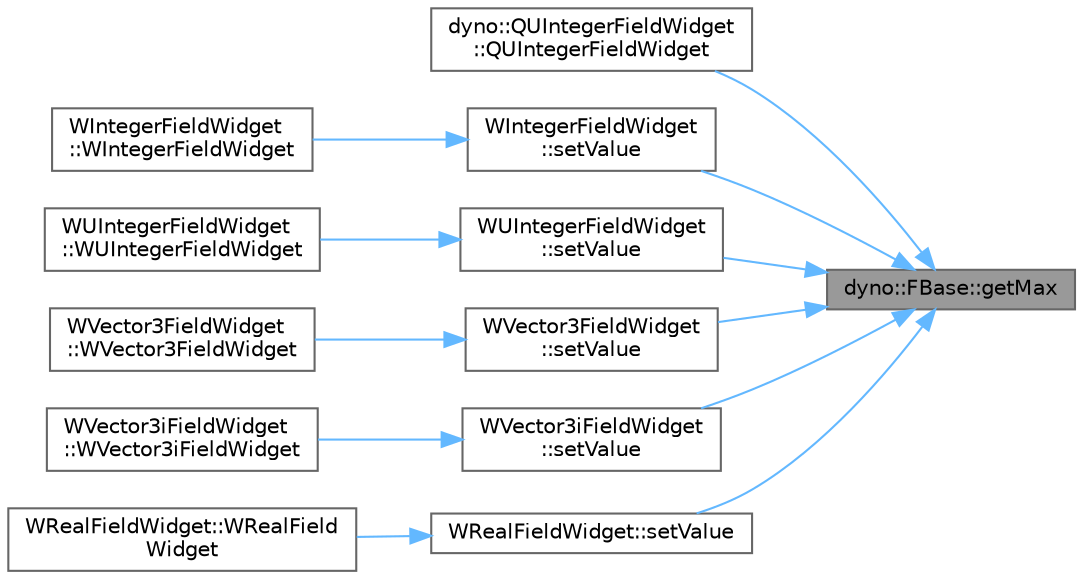 digraph "dyno::FBase::getMax"
{
 // LATEX_PDF_SIZE
  bgcolor="transparent";
  edge [fontname=Helvetica,fontsize=10,labelfontname=Helvetica,labelfontsize=10];
  node [fontname=Helvetica,fontsize=10,shape=box,height=0.2,width=0.4];
  rankdir="RL";
  Node1 [id="Node000001",label="dyno::FBase::getMax",height=0.2,width=0.4,color="gray40", fillcolor="grey60", style="filled", fontcolor="black",tooltip=" "];
  Node1 -> Node2 [id="edge1_Node000001_Node000002",dir="back",color="steelblue1",style="solid",tooltip=" "];
  Node2 [id="Node000002",label="dyno::QUIntegerFieldWidget\l::QUIntegerFieldWidget",height=0.2,width=0.4,color="grey40", fillcolor="white", style="filled",URL="$classdyno_1_1_q_u_integer_field_widget.html#a7ec4f33986fa2ed4169ff4ce4b320bff",tooltip=" "];
  Node1 -> Node3 [id="edge2_Node000001_Node000003",dir="back",color="steelblue1",style="solid",tooltip=" "];
  Node3 [id="Node000003",label="WIntegerFieldWidget\l::setValue",height=0.2,width=0.4,color="grey40", fillcolor="white", style="filled",URL="$class_w_integer_field_widget.html#ad2cb745eacfc740af09626a4462f162e",tooltip=" "];
  Node3 -> Node4 [id="edge3_Node000003_Node000004",dir="back",color="steelblue1",style="solid",tooltip=" "];
  Node4 [id="Node000004",label="WIntegerFieldWidget\l::WIntegerFieldWidget",height=0.2,width=0.4,color="grey40", fillcolor="white", style="filled",URL="$class_w_integer_field_widget.html#a6e329453f94fef4263a35b69edcc4ce3",tooltip=" "];
  Node1 -> Node5 [id="edge4_Node000001_Node000005",dir="back",color="steelblue1",style="solid",tooltip=" "];
  Node5 [id="Node000005",label="WUIntegerFieldWidget\l::setValue",height=0.2,width=0.4,color="grey40", fillcolor="white", style="filled",URL="$class_w_u_integer_field_widget.html#ada1109ead31cd29401687648b39c95d7",tooltip=" "];
  Node5 -> Node6 [id="edge5_Node000005_Node000006",dir="back",color="steelblue1",style="solid",tooltip=" "];
  Node6 [id="Node000006",label="WUIntegerFieldWidget\l::WUIntegerFieldWidget",height=0.2,width=0.4,color="grey40", fillcolor="white", style="filled",URL="$class_w_u_integer_field_widget.html#afe9075f8efae23b0b0ec93a7f2a83cdc",tooltip=" "];
  Node1 -> Node7 [id="edge6_Node000001_Node000007",dir="back",color="steelblue1",style="solid",tooltip=" "];
  Node7 [id="Node000007",label="WVector3FieldWidget\l::setValue",height=0.2,width=0.4,color="grey40", fillcolor="white", style="filled",URL="$class_w_vector3_field_widget.html#a4abc17c920aca7477c3040b047a6a3c6",tooltip=" "];
  Node7 -> Node8 [id="edge7_Node000007_Node000008",dir="back",color="steelblue1",style="solid",tooltip=" "];
  Node8 [id="Node000008",label="WVector3FieldWidget\l::WVector3FieldWidget",height=0.2,width=0.4,color="grey40", fillcolor="white", style="filled",URL="$class_w_vector3_field_widget.html#af97aa38d915e9507dc6d03ce2567974d",tooltip=" "];
  Node1 -> Node9 [id="edge8_Node000001_Node000009",dir="back",color="steelblue1",style="solid",tooltip=" "];
  Node9 [id="Node000009",label="WVector3iFieldWidget\l::setValue",height=0.2,width=0.4,color="grey40", fillcolor="white", style="filled",URL="$class_w_vector3i_field_widget.html#a126d639e1314712b7a1775ad3a948bfa",tooltip=" "];
  Node9 -> Node10 [id="edge9_Node000009_Node000010",dir="back",color="steelblue1",style="solid",tooltip=" "];
  Node10 [id="Node000010",label="WVector3iFieldWidget\l::WVector3iFieldWidget",height=0.2,width=0.4,color="grey40", fillcolor="white", style="filled",URL="$class_w_vector3i_field_widget.html#a4adcddee50abfb1cf3d30c92be738686",tooltip=" "];
  Node1 -> Node11 [id="edge10_Node000001_Node000011",dir="back",color="steelblue1",style="solid",tooltip=" "];
  Node11 [id="Node000011",label="WRealFieldWidget::setValue",height=0.2,width=0.4,color="grey40", fillcolor="white", style="filled",URL="$class_w_real_field_widget.html#a251a5cec9273466aea2905b070af4c34",tooltip=" "];
  Node11 -> Node12 [id="edge11_Node000011_Node000012",dir="back",color="steelblue1",style="solid",tooltip=" "];
  Node12 [id="Node000012",label="WRealFieldWidget::WRealField\lWidget",height=0.2,width=0.4,color="grey40", fillcolor="white", style="filled",URL="$class_w_real_field_widget.html#aea177f631ea3fdca2289f3fc283342e9",tooltip=" "];
}
